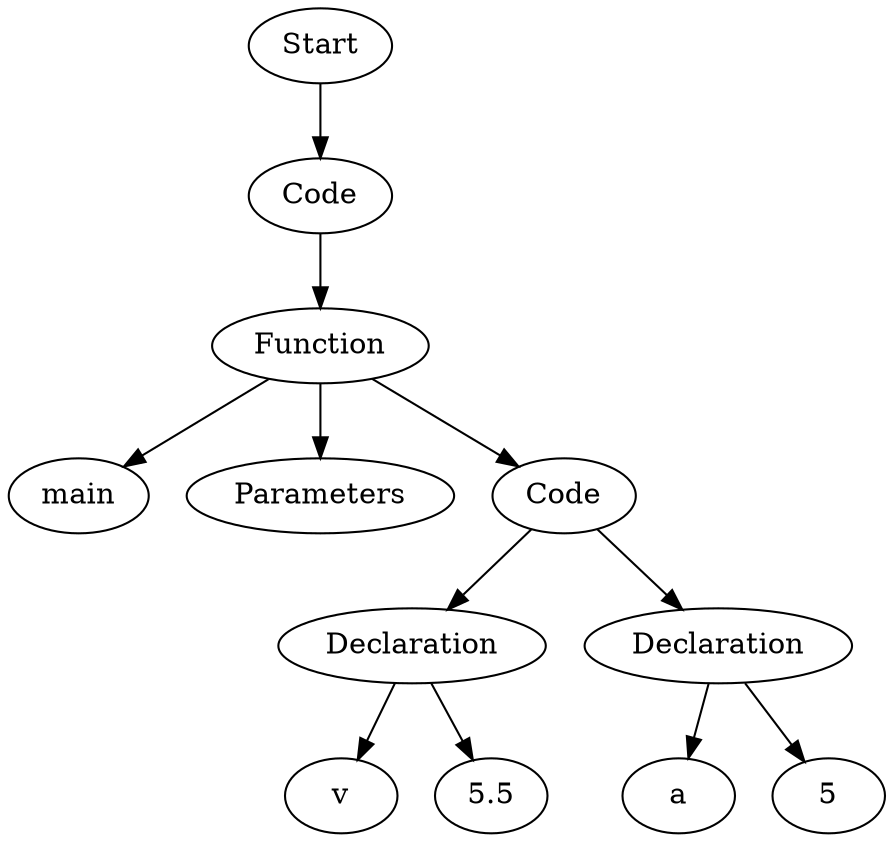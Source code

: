 digraph AST {
  "134760312782224" [label="Start"];
  "134760312782224" -> "134760312772864";
  "134760312772864" [label="Code"];
  "134760312772864" -> "134760312776656";
  "134760312776656" [label="Function"];
  "134760312776656" -> "134760312773488";
  "134760312776656" -> "134760312774112";
  "134760312776656" -> "134760312778048";
  "134760312773488" [label="main"];
  "134760312774112" [label="Parameters"];
  "134760312778048" [label="Code"];
  "134760312778048" -> "134760312777472";
  "134760312778048" -> "134760312774880";
  "134760312777472" [label="Declaration"];
  "134760312777472" -> "134760312773920";
  "134760312777472" -> "134760312781840";
  "134760312773920" [label="v"];
  "134760312781840" [label="5.5"];
  "134760312774880" [label="Declaration"];
  "134760312774880" -> "134760312781504";
  "134760312774880" -> "134760312781552";
  "134760312781504" [label="a"];
  "134760312781552" [label="5"];
}
